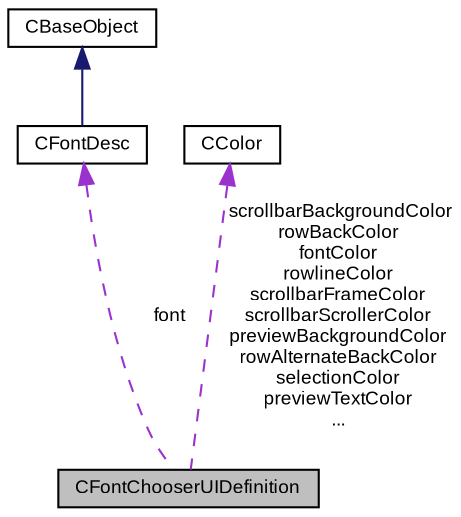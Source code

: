 digraph "CFontChooserUIDefinition"
{
  bgcolor="transparent";
  edge [fontname="Arial",fontsize="9",labelfontname="Arial",labelfontsize="9"];
  node [fontname="Arial",fontsize="9",shape=record];
  Node1 [label="CFontChooserUIDefinition",height=0.2,width=0.4,color="black", fillcolor="grey75", style="filled" fontcolor="black"];
  Node2 -> Node1 [dir="back",color="darkorchid3",fontsize="9",style="dashed",label=" font" ,fontname="Arial"];
  Node2 [label="CFontDesc",height=0.2,width=0.4,color="black",URL="$class_v_s_t_g_u_i_1_1_c_font_desc.html",tooltip="font class "];
  Node3 -> Node2 [dir="back",color="midnightblue",fontsize="9",style="solid",fontname="Arial"];
  Node3 [label="CBaseObject",height=0.2,width=0.4,color="black",URL="$class_v_s_t_g_u_i_1_1_c_base_object.html",tooltip="Base Object with reference counter. "];
  Node4 -> Node1 [dir="back",color="darkorchid3",fontsize="9",style="dashed",label=" scrollbarBackgroundColor\nrowBackColor\nfontColor\nrowlineColor\nscrollbarFrameColor\nscrollbarScrollerColor\npreviewBackgroundColor\nrowAlternateBackColor\nselectionColor\npreviewTextColor\n..." ,fontname="Arial"];
  Node4 [label="CColor",height=0.2,width=0.4,color="black",URL="$struct_v_s_t_g_u_i_1_1_c_color.html",tooltip="RGBA Color structure. "];
}
